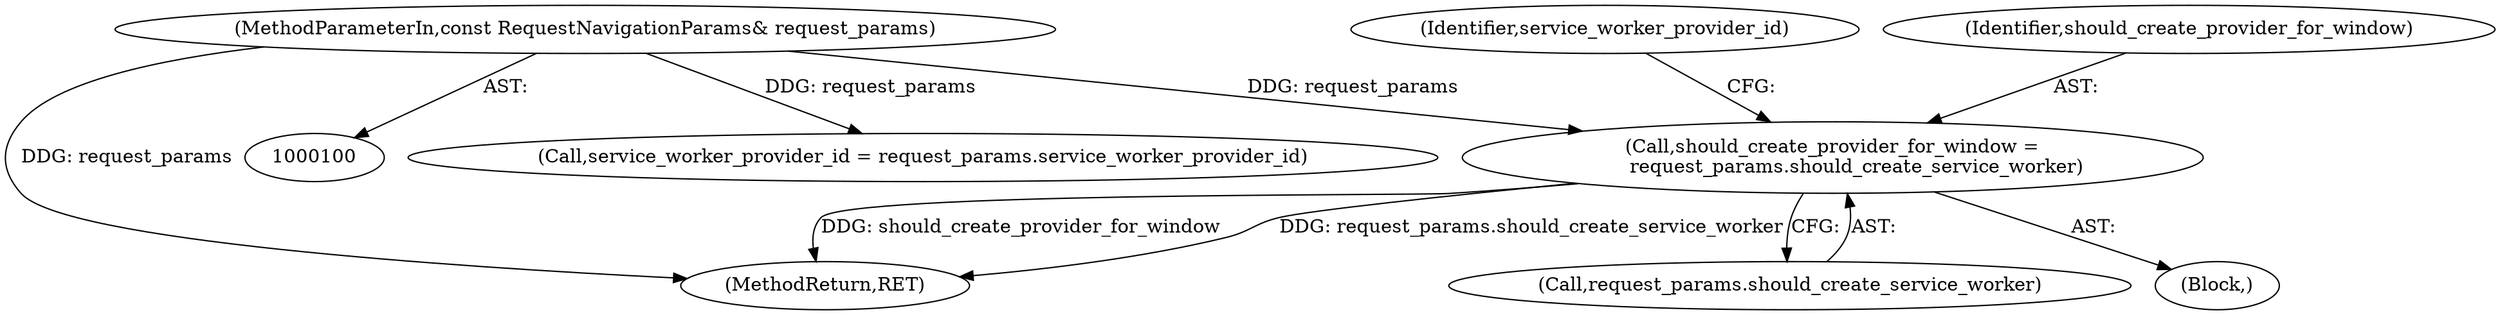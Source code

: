 digraph "0_Chrome_8353baf8d1504dbdd4ad7584ff2466de657521cd@API" {
"1000125" [label="(Call,should_create_provider_for_window =\n        request_params.should_create_service_worker)"];
"1000102" [label="(MethodParameterIn,const RequestNavigationParams& request_params)"];
"1000130" [label="(Call,service_worker_provider_id = request_params.service_worker_provider_id)"];
"1000199" [label="(MethodReturn,RET)"];
"1000131" [label="(Identifier,service_worker_provider_id)"];
"1000126" [label="(Identifier,should_create_provider_for_window)"];
"1000127" [label="(Call,request_params.should_create_service_worker)"];
"1000125" [label="(Call,should_create_provider_for_window =\n        request_params.should_create_service_worker)"];
"1000102" [label="(MethodParameterIn,const RequestNavigationParams& request_params)"];
"1000124" [label="(Block,)"];
"1000125" -> "1000124"  [label="AST: "];
"1000125" -> "1000127"  [label="CFG: "];
"1000126" -> "1000125"  [label="AST: "];
"1000127" -> "1000125"  [label="AST: "];
"1000131" -> "1000125"  [label="CFG: "];
"1000125" -> "1000199"  [label="DDG: request_params.should_create_service_worker"];
"1000125" -> "1000199"  [label="DDG: should_create_provider_for_window"];
"1000102" -> "1000125"  [label="DDG: request_params"];
"1000102" -> "1000100"  [label="AST: "];
"1000102" -> "1000199"  [label="DDG: request_params"];
"1000102" -> "1000130"  [label="DDG: request_params"];
}
